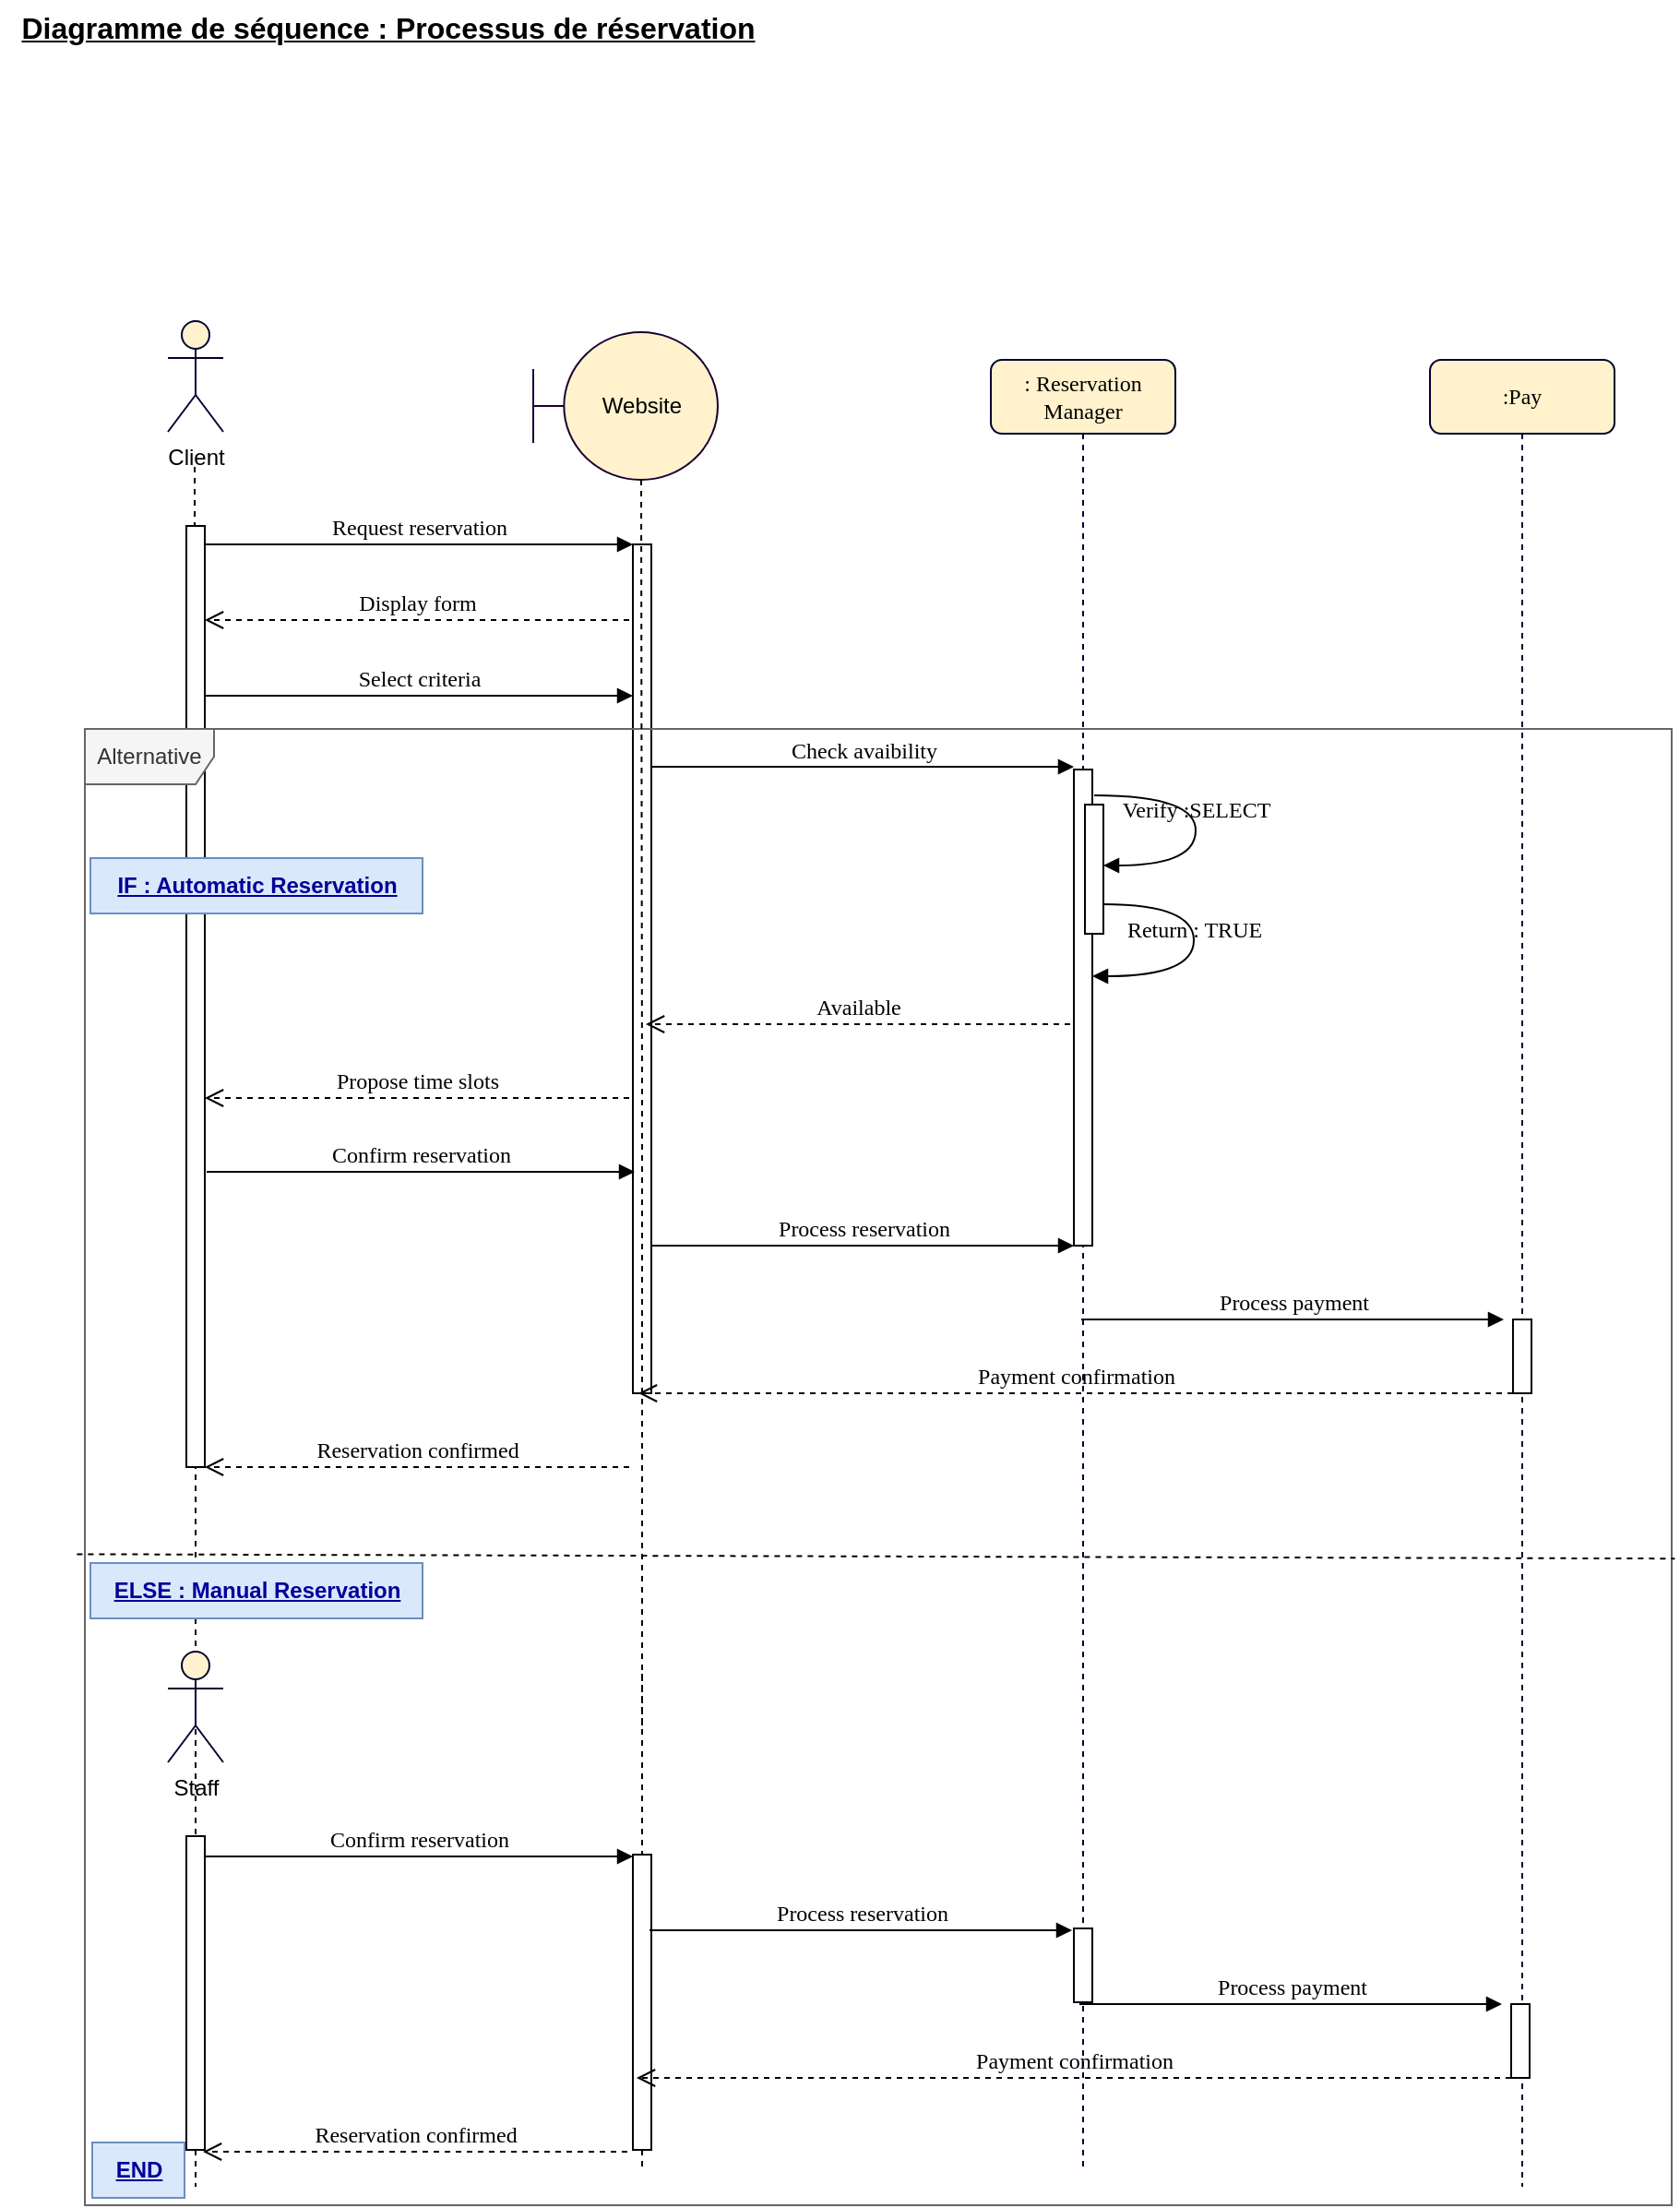 <mxfile version="22.1.3" type="google">
  <diagram name="Page-1" id="13e1069c-82ec-6db2-03f1-153e76fe0fe0">
    <mxGraphModel grid="1" page="1" gridSize="10" guides="1" tooltips="1" connect="1" arrows="1" fold="1" pageScale="1" pageWidth="1169" pageHeight="827" background="none" math="0" shadow="0">
      <root>
        <mxCell id="0" />
        <mxCell id="1" parent="0" />
        <mxCell id="VmN0Bkhsuba4bgQrLUi4-16" style="edgeStyle=orthogonalEdgeStyle;rounded=0;orthogonalLoop=1;jettySize=auto;html=1;dashed=1;endArrow=none;endFill=0;" edge="1" parent="1">
          <mxGeometry relative="1" as="geometry">
            <mxPoint x="452" y="1277" as="targetPoint" />
            <mxPoint x="452" y="1007" as="sourcePoint" />
          </mxGeometry>
        </mxCell>
        <mxCell id="VmN0Bkhsuba4bgQrLUi4-2" style="edgeStyle=orthogonalEdgeStyle;rounded=0;orthogonalLoop=1;jettySize=auto;html=1;dashed=1;endArrow=none;endFill=0;" edge="1" parent="1">
          <mxGeometry relative="1" as="geometry">
            <mxPoint x="210" y="1285" as="targetPoint" />
            <mxPoint x="209.5" y="353" as="sourcePoint" />
          </mxGeometry>
        </mxCell>
        <mxCell id="7baba1c4bc27f4b0-3" value=": Reservation&lt;br&gt;Manager" style="shape=umlLifeline;perimeter=lifelinePerimeter;whiteSpace=wrap;html=1;container=1;collapsible=0;recursiveResize=0;outlineConnect=0;rounded=1;shadow=0;comic=0;labelBackgroundColor=none;strokeWidth=1;fontFamily=Verdana;fontSize=12;align=center;fillColor=#fff2cc;strokeColor=#000033;" vertex="1" parent="1">
          <mxGeometry x="641" y="295" width="100" height="980" as="geometry" />
        </mxCell>
        <mxCell id="7baba1c4bc27f4b0-13" value="" style="html=1;points=[];perimeter=orthogonalPerimeter;rounded=0;shadow=0;comic=0;labelBackgroundColor=none;strokeWidth=1;fontFamily=Verdana;fontSize=12;align=center;" vertex="1" parent="7baba1c4bc27f4b0-3">
          <mxGeometry x="45" y="222" width="10" height="258" as="geometry" />
        </mxCell>
        <mxCell id="VmN0Bkhsuba4bgQrLUi4-27" value="" style="html=1;points=[];perimeter=orthogonalPerimeter;rounded=0;shadow=0;comic=0;labelBackgroundColor=none;strokeWidth=1;fontFamily=Verdana;fontSize=12;align=center;" vertex="1" parent="7baba1c4bc27f4b0-3">
          <mxGeometry x="51" y="241" width="10" height="70" as="geometry" />
        </mxCell>
        <mxCell id="VmN0Bkhsuba4bgQrLUi4-30" value="Return : TRUE" style="html=1;verticalAlign=bottom;endArrow=block;labelBackgroundColor=none;fontFamily=Verdana;fontSize=12;elbow=vertical;edgeStyle=orthogonalEdgeStyle;curved=1;exitX=1.066;exitY=0.713;exitPerimeter=0;" edge="1" parent="7baba1c4bc27f4b0-3">
          <mxGeometry relative="1" as="geometry">
            <mxPoint x="61" y="295" as="sourcePoint" />
            <mxPoint x="55" y="334" as="targetPoint" />
            <Array as="points">
              <mxPoint x="110" y="295" />
              <mxPoint x="110" y="334" />
            </Array>
          </mxGeometry>
        </mxCell>
        <mxCell id="7baba1c4bc27f4b0-4" value=":Pay" style="shape=umlLifeline;perimeter=lifelinePerimeter;whiteSpace=wrap;html=1;container=1;collapsible=0;recursiveResize=0;outlineConnect=0;rounded=1;shadow=0;comic=0;labelBackgroundColor=none;strokeWidth=1;fontFamily=Verdana;fontSize=12;align=center;fillColor=#fff2cc;strokeColor=#000033;" vertex="1" parent="1">
          <mxGeometry x="879" y="295" width="100" height="990" as="geometry" />
        </mxCell>
        <mxCell id="7baba1c4bc27f4b0-11" value="Request reservation" style="html=1;verticalAlign=bottom;endArrow=block;entryX=0;entryY=0;labelBackgroundColor=none;fontFamily=Verdana;fontSize=12;edgeStyle=elbowEdgeStyle;elbow=vertical;" edge="1" parent="1" source="7baba1c4bc27f4b0-9" target="7baba1c4bc27f4b0-10">
          <mxGeometry relative="1" as="geometry">
            <mxPoint x="390" y="405" as="sourcePoint" />
          </mxGeometry>
        </mxCell>
        <mxCell id="7baba1c4bc27f4b0-9" value="" style="html=1;points=[];perimeter=orthogonalPerimeter;rounded=0;shadow=0;comic=0;labelBackgroundColor=none;strokeWidth=1;fontFamily=Verdana;fontSize=12;align=center;" vertex="1" parent="1">
          <mxGeometry x="205" y="385" width="10" height="510" as="geometry" />
        </mxCell>
        <mxCell id="VmN0Bkhsuba4bgQrLUi4-1" value="Client" style="shape=umlActor;verticalLabelPosition=bottom;verticalAlign=top;html=1;outlineConnect=0;fillColor=#fff2cc;strokeColor=#000033;" vertex="1" parent="1">
          <mxGeometry x="195" y="274" width="30" height="60" as="geometry" />
        </mxCell>
        <mxCell id="VmN0Bkhsuba4bgQrLUi4-13" value="Website" style="shape=umlBoundary;whiteSpace=wrap;html=1;fillColor=#fff2cc;strokeColor=#190033;" vertex="1" parent="1">
          <mxGeometry x="393" y="280" width="100" height="80" as="geometry" />
        </mxCell>
        <mxCell id="7baba1c4bc27f4b0-10" value="" style="html=1;points=[];perimeter=orthogonalPerimeter;rounded=0;shadow=0;comic=0;labelBackgroundColor=none;strokeWidth=1;fontFamily=Verdana;fontSize=12;align=center;" vertex="1" parent="1">
          <mxGeometry x="447" y="395" width="10" height="460" as="geometry" />
        </mxCell>
        <mxCell id="VmN0Bkhsuba4bgQrLUi4-19" value="Display form" style="html=1;verticalAlign=bottom;endArrow=open;dashed=1;endSize=8;labelBackgroundColor=none;fontFamily=Verdana;fontSize=12;edgeStyle=elbowEdgeStyle;elbow=vertical;" edge="1" parent="1">
          <mxGeometry relative="1" as="geometry">
            <mxPoint x="215" y="436" as="targetPoint" />
            <Array as="points">
              <mxPoint x="290" y="436" />
              <mxPoint x="320" y="436" />
            </Array>
            <mxPoint x="445" y="436" as="sourcePoint" />
          </mxGeometry>
        </mxCell>
        <mxCell id="VmN0Bkhsuba4bgQrLUi4-22" value="Select criteria" style="html=1;verticalAlign=bottom;endArrow=block;entryX=0;entryY=0;labelBackgroundColor=none;fontFamily=Verdana;fontSize=12;edgeStyle=elbowEdgeStyle;elbow=vertical;" edge="1" parent="1">
          <mxGeometry relative="1" as="geometry">
            <mxPoint x="215" y="477" as="sourcePoint" />
            <mxPoint x="447" y="477" as="targetPoint" />
          </mxGeometry>
        </mxCell>
        <mxCell id="VmN0Bkhsuba4bgQrLUi4-26" value="Check avaibility" style="html=1;verticalAlign=bottom;endArrow=block;entryX=0;entryY=0;labelBackgroundColor=none;fontFamily=Verdana;fontSize=12;edgeStyle=elbowEdgeStyle;elbow=vertical;" edge="1" parent="1">
          <mxGeometry x="0.004" relative="1" as="geometry">
            <mxPoint x="457" y="515.5" as="sourcePoint" />
            <mxPoint x="686" y="515.5" as="targetPoint" />
            <mxPoint as="offset" />
          </mxGeometry>
        </mxCell>
        <mxCell id="VmN0Bkhsuba4bgQrLUi4-28" value="Verify :SELECT" style="html=1;verticalAlign=bottom;endArrow=block;labelBackgroundColor=none;fontFamily=Verdana;fontSize=12;elbow=vertical;edgeStyle=orthogonalEdgeStyle;curved=1;entryX=1;entryY=0.286;entryPerimeter=0;exitX=1.038;exitY=0.345;exitPerimeter=0;" edge="1" parent="1">
          <mxGeometry relative="1" as="geometry">
            <mxPoint x="697" y="531" as="sourcePoint" />
            <mxPoint x="702" y="569" as="targetPoint" />
            <Array as="points">
              <mxPoint x="752" y="531" />
              <mxPoint x="752" y="569" />
            </Array>
          </mxGeometry>
        </mxCell>
        <mxCell id="VmN0Bkhsuba4bgQrLUi4-31" value="Available" style="html=1;verticalAlign=bottom;endArrow=open;dashed=1;endSize=8;labelBackgroundColor=none;fontFamily=Verdana;fontSize=12;edgeStyle=elbowEdgeStyle;elbow=vertical;" edge="1" parent="1">
          <mxGeometry relative="1" as="geometry">
            <mxPoint x="454" y="655" as="targetPoint" />
            <Array as="points">
              <mxPoint x="529" y="655" />
              <mxPoint x="559" y="655" />
            </Array>
            <mxPoint x="684" y="655" as="sourcePoint" />
          </mxGeometry>
        </mxCell>
        <mxCell id="VmN0Bkhsuba4bgQrLUi4-32" value="Alternative" style="shape=umlFrame;whiteSpace=wrap;html=1;pointerEvents=0;width=70;height=30;movable=1;resizable=1;rotatable=1;deletable=1;editable=1;locked=0;connectable=1;fillColor=#f5f5f5;fontColor=#333333;strokeColor=#666666;" vertex="1" parent="1">
          <mxGeometry x="150" y="495" width="860" height="800" as="geometry" />
        </mxCell>
        <mxCell id="VmN0Bkhsuba4bgQrLUi4-33" value="&lt;b&gt;&lt;font color=&quot;#000099&quot;&gt;&lt;u&gt;IF : Automatic Reservation&lt;/u&gt;&lt;/font&gt;&lt;/b&gt;" style="text;html=1;align=center;verticalAlign=middle;resizable=1;points=[];autosize=1;strokeColor=#6c8ebf;fillColor=#dae8fc;movable=1;rotatable=1;deletable=1;editable=1;locked=0;connectable=1;" vertex="1" parent="1">
          <mxGeometry x="153" y="565" width="180" height="30" as="geometry" />
        </mxCell>
        <mxCell id="VmN0Bkhsuba4bgQrLUi4-34" value="Propose time slots" style="html=1;verticalAlign=bottom;endArrow=open;dashed=1;endSize=8;labelBackgroundColor=none;fontFamily=Verdana;fontSize=12;edgeStyle=elbowEdgeStyle;elbow=vertical;" edge="1" parent="1">
          <mxGeometry relative="1" as="geometry">
            <mxPoint x="215" y="695" as="targetPoint" />
            <Array as="points">
              <mxPoint x="290" y="695" />
              <mxPoint x="320" y="695" />
            </Array>
            <mxPoint x="445" y="695" as="sourcePoint" />
          </mxGeometry>
        </mxCell>
        <mxCell id="VmN0Bkhsuba4bgQrLUi4-35" value="Confirm reservation" style="html=1;verticalAlign=bottom;endArrow=block;entryX=0;entryY=0;labelBackgroundColor=none;fontFamily=Verdana;fontSize=12;edgeStyle=elbowEdgeStyle;elbow=vertical;" edge="1" parent="1">
          <mxGeometry relative="1" as="geometry">
            <mxPoint x="216" y="735" as="sourcePoint" />
            <mxPoint x="448" y="735" as="targetPoint" />
          </mxGeometry>
        </mxCell>
        <mxCell id="VmN0Bkhsuba4bgQrLUi4-36" value="Process reservation" style="html=1;verticalAlign=bottom;endArrow=block;entryX=0;entryY=0;labelBackgroundColor=none;fontFamily=Verdana;fontSize=12;edgeStyle=elbowEdgeStyle;elbow=vertical;" edge="1" parent="1">
          <mxGeometry x="0.004" relative="1" as="geometry">
            <mxPoint x="457" y="775" as="sourcePoint" />
            <mxPoint x="686" y="775" as="targetPoint" />
            <mxPoint as="offset" />
          </mxGeometry>
        </mxCell>
        <mxCell id="VmN0Bkhsuba4bgQrLUi4-37" value="Process payment" style="html=1;verticalAlign=bottom;endArrow=block;entryX=0;entryY=0;labelBackgroundColor=none;fontFamily=Verdana;fontSize=12;edgeStyle=elbowEdgeStyle;elbow=vertical;" edge="1" parent="1">
          <mxGeometry x="0.004" relative="1" as="geometry">
            <mxPoint x="690" y="815" as="sourcePoint" />
            <mxPoint x="919" y="815" as="targetPoint" />
            <mxPoint as="offset" />
          </mxGeometry>
        </mxCell>
        <mxCell id="VmN0Bkhsuba4bgQrLUi4-38" value="Payment confirmation" style="html=1;verticalAlign=bottom;endArrow=open;dashed=1;endSize=8;labelBackgroundColor=none;fontFamily=Verdana;fontSize=12;edgeStyle=elbowEdgeStyle;elbow=vertical;" edge="1" parent="1" source="7baba1c4bc27f4b0-22">
          <mxGeometry relative="1" as="geometry">
            <mxPoint x="450" y="855" as="targetPoint" />
            <Array as="points">
              <mxPoint x="799" y="855" />
            </Array>
            <mxPoint x="924" y="855" as="sourcePoint" />
          </mxGeometry>
        </mxCell>
        <mxCell id="VmN0Bkhsuba4bgQrLUi4-39" value="Reservation confirmed" style="html=1;verticalAlign=bottom;endArrow=open;dashed=1;endSize=8;labelBackgroundColor=none;fontFamily=Verdana;fontSize=12;edgeStyle=elbowEdgeStyle;elbow=vertical;" edge="1" parent="1">
          <mxGeometry relative="1" as="geometry">
            <mxPoint x="215" y="895" as="targetPoint" />
            <Array as="points">
              <mxPoint x="290" y="895" />
              <mxPoint x="320" y="895" />
            </Array>
            <mxPoint x="445" y="895" as="sourcePoint" />
          </mxGeometry>
        </mxCell>
        <mxCell id="7baba1c4bc27f4b0-22" value="" style="html=1;points=[];perimeter=orthogonalPerimeter;rounded=0;shadow=0;comic=0;labelBackgroundColor=none;strokeWidth=1;fontFamily=Verdana;fontSize=12;align=center;" vertex="1" parent="1">
          <mxGeometry x="924" y="815" width="10" height="40" as="geometry" />
        </mxCell>
        <mxCell id="VmN0Bkhsuba4bgQrLUi4-41" value="&lt;b&gt;&lt;font color=&quot;#000099&quot;&gt;&lt;u&gt;ELSE : Manual Reservation&lt;/u&gt;&lt;/font&gt;&lt;/b&gt;" style="text;html=1;align=center;verticalAlign=middle;resizable=1;points=[];autosize=1;strokeColor=#6c8ebf;fillColor=#dae8fc;movable=1;rotatable=1;deletable=1;editable=1;locked=0;connectable=1;" vertex="1" parent="1">
          <mxGeometry x="153" y="947" width="180" height="30" as="geometry" />
        </mxCell>
        <mxCell id="VmN0Bkhsuba4bgQrLUi4-42" value="" style="endArrow=none;dashed=1;html=1;rounded=0;exitX=-0.005;exitY=0.559;exitDx=0;exitDy=0;exitPerimeter=0;entryX=1.002;entryY=0.562;entryDx=0;entryDy=0;entryPerimeter=0;" edge="1" parent="1" source="VmN0Bkhsuba4bgQrLUi4-32" target="VmN0Bkhsuba4bgQrLUi4-32">
          <mxGeometry width="50" height="50" relative="1" as="geometry">
            <mxPoint x="500" y="1095" as="sourcePoint" />
            <mxPoint x="550" y="1045" as="targetPoint" />
          </mxGeometry>
        </mxCell>
        <mxCell id="VmN0Bkhsuba4bgQrLUi4-45" value="" style="edgeStyle=orthogonalEdgeStyle;rounded=0;orthogonalLoop=1;jettySize=auto;html=1;dashed=1;endArrow=none;endFill=0;" edge="1" parent="1">
          <mxGeometry relative="1" as="geometry">
            <mxPoint x="452" y="1035" as="targetPoint" />
            <mxPoint x="451.5" y="360" as="sourcePoint" />
          </mxGeometry>
        </mxCell>
        <mxCell id="VmN0Bkhsuba4bgQrLUi4-46" value="" style="html=1;points=[];perimeter=orthogonalPerimeter;rounded=0;shadow=0;comic=0;labelBackgroundColor=none;strokeWidth=1;fontFamily=Verdana;fontSize=12;align=center;" vertex="1" parent="1">
          <mxGeometry x="205" y="1095" width="10" height="170" as="geometry" />
        </mxCell>
        <mxCell id="VmN0Bkhsuba4bgQrLUi4-47" value="" style="html=1;points=[];perimeter=orthogonalPerimeter;rounded=0;shadow=0;comic=0;labelBackgroundColor=none;strokeWidth=1;fontFamily=Verdana;fontSize=12;align=center;" vertex="1" parent="1">
          <mxGeometry x="447" y="1105" width="10" height="160" as="geometry" />
        </mxCell>
        <mxCell id="VmN0Bkhsuba4bgQrLUi4-48" value="" style="html=1;points=[];perimeter=orthogonalPerimeter;rounded=0;shadow=0;comic=0;labelBackgroundColor=none;strokeWidth=1;fontFamily=Verdana;fontSize=12;align=center;" vertex="1" parent="1">
          <mxGeometry x="686" y="1145" width="10" height="40" as="geometry" />
        </mxCell>
        <mxCell id="VmN0Bkhsuba4bgQrLUi4-50" value="Staff" style="shape=umlActor;verticalLabelPosition=bottom;verticalAlign=top;html=1;outlineConnect=0;fillColor=#fff2cc;strokeColor=#000033;" vertex="1" parent="1">
          <mxGeometry x="195" y="995" width="30" height="60" as="geometry" />
        </mxCell>
        <mxCell id="VmN0Bkhsuba4bgQrLUi4-51" value="Confirm reservation" style="html=1;verticalAlign=bottom;endArrow=block;entryX=0;entryY=0;labelBackgroundColor=none;fontFamily=Verdana;fontSize=12;edgeStyle=elbowEdgeStyle;elbow=vertical;" edge="1" parent="1">
          <mxGeometry relative="1" as="geometry">
            <mxPoint x="215" y="1106" as="sourcePoint" />
            <mxPoint x="447" y="1106" as="targetPoint" />
          </mxGeometry>
        </mxCell>
        <mxCell id="VmN0Bkhsuba4bgQrLUi4-52" value="Process reservation" style="html=1;verticalAlign=bottom;endArrow=block;entryX=0;entryY=0;labelBackgroundColor=none;fontFamily=Verdana;fontSize=12;edgeStyle=elbowEdgeStyle;elbow=vertical;" edge="1" parent="1">
          <mxGeometry x="0.004" relative="1" as="geometry">
            <mxPoint x="456" y="1146" as="sourcePoint" />
            <mxPoint x="685" y="1146" as="targetPoint" />
            <mxPoint as="offset" />
          </mxGeometry>
        </mxCell>
        <mxCell id="VmN0Bkhsuba4bgQrLUi4-53" value="Process payment" style="html=1;verticalAlign=bottom;endArrow=block;entryX=0;entryY=0;labelBackgroundColor=none;fontFamily=Verdana;fontSize=12;edgeStyle=elbowEdgeStyle;elbow=vertical;" edge="1" parent="1">
          <mxGeometry x="0.004" relative="1" as="geometry">
            <mxPoint x="689" y="1186" as="sourcePoint" />
            <mxPoint x="918" y="1186" as="targetPoint" />
            <mxPoint as="offset" />
          </mxGeometry>
        </mxCell>
        <mxCell id="VmN0Bkhsuba4bgQrLUi4-54" value="Payment confirmation" style="html=1;verticalAlign=bottom;endArrow=open;dashed=1;endSize=8;labelBackgroundColor=none;fontFamily=Verdana;fontSize=12;edgeStyle=elbowEdgeStyle;elbow=vertical;" edge="1" parent="1" source="VmN0Bkhsuba4bgQrLUi4-57">
          <mxGeometry relative="1" as="geometry">
            <mxPoint x="449" y="1226" as="targetPoint" />
            <Array as="points">
              <mxPoint x="798" y="1226" />
            </Array>
            <mxPoint x="923" y="1226" as="sourcePoint" />
          </mxGeometry>
        </mxCell>
        <mxCell id="VmN0Bkhsuba4bgQrLUi4-55" value="Reservation confirmed" style="html=1;verticalAlign=bottom;endArrow=open;dashed=1;endSize=8;labelBackgroundColor=none;fontFamily=Verdana;fontSize=12;edgeStyle=elbowEdgeStyle;elbow=vertical;" edge="1" parent="1">
          <mxGeometry relative="1" as="geometry">
            <mxPoint x="214" y="1266" as="targetPoint" />
            <Array as="points">
              <mxPoint x="289" y="1266" />
              <mxPoint x="319" y="1266" />
            </Array>
            <mxPoint x="444" y="1266" as="sourcePoint" />
          </mxGeometry>
        </mxCell>
        <mxCell id="VmN0Bkhsuba4bgQrLUi4-57" value="" style="html=1;points=[];perimeter=orthogonalPerimeter;rounded=0;shadow=0;comic=0;labelBackgroundColor=none;strokeWidth=1;fontFamily=Verdana;fontSize=12;align=center;" vertex="1" parent="1">
          <mxGeometry x="923" y="1186" width="10" height="40" as="geometry" />
        </mxCell>
        <mxCell id="VmN0Bkhsuba4bgQrLUi4-58" value="&lt;b&gt;&lt;u&gt;&lt;font style=&quot;font-size: 16px;&quot;&gt;Diagramme de séquence : Processus de réservation&lt;/font&gt;&lt;/u&gt;&lt;/b&gt;" style="text;html=1;align=center;verticalAlign=middle;resizable=0;points=[];autosize=1;strokeColor=none;fillColor=none;" vertex="1" parent="1">
          <mxGeometry x="104" y="100" width="420" height="30" as="geometry" />
        </mxCell>
        <mxCell id="wyY1TC-I_c6YZmHjgUld-1" value="&lt;b&gt;&lt;font color=&quot;#000099&quot;&gt;&lt;u&gt;END&lt;/u&gt;&lt;/font&gt;&lt;/b&gt;" style="text;html=1;align=center;verticalAlign=middle;resizable=1;points=[];autosize=1;strokeColor=#6c8ebf;fillColor=#dae8fc;movable=1;rotatable=1;deletable=1;editable=1;locked=0;connectable=1;" vertex="1" parent="1">
          <mxGeometry x="154" y="1261" width="50" height="30" as="geometry" />
        </mxCell>
      </root>
    </mxGraphModel>
  </diagram>
</mxfile>
